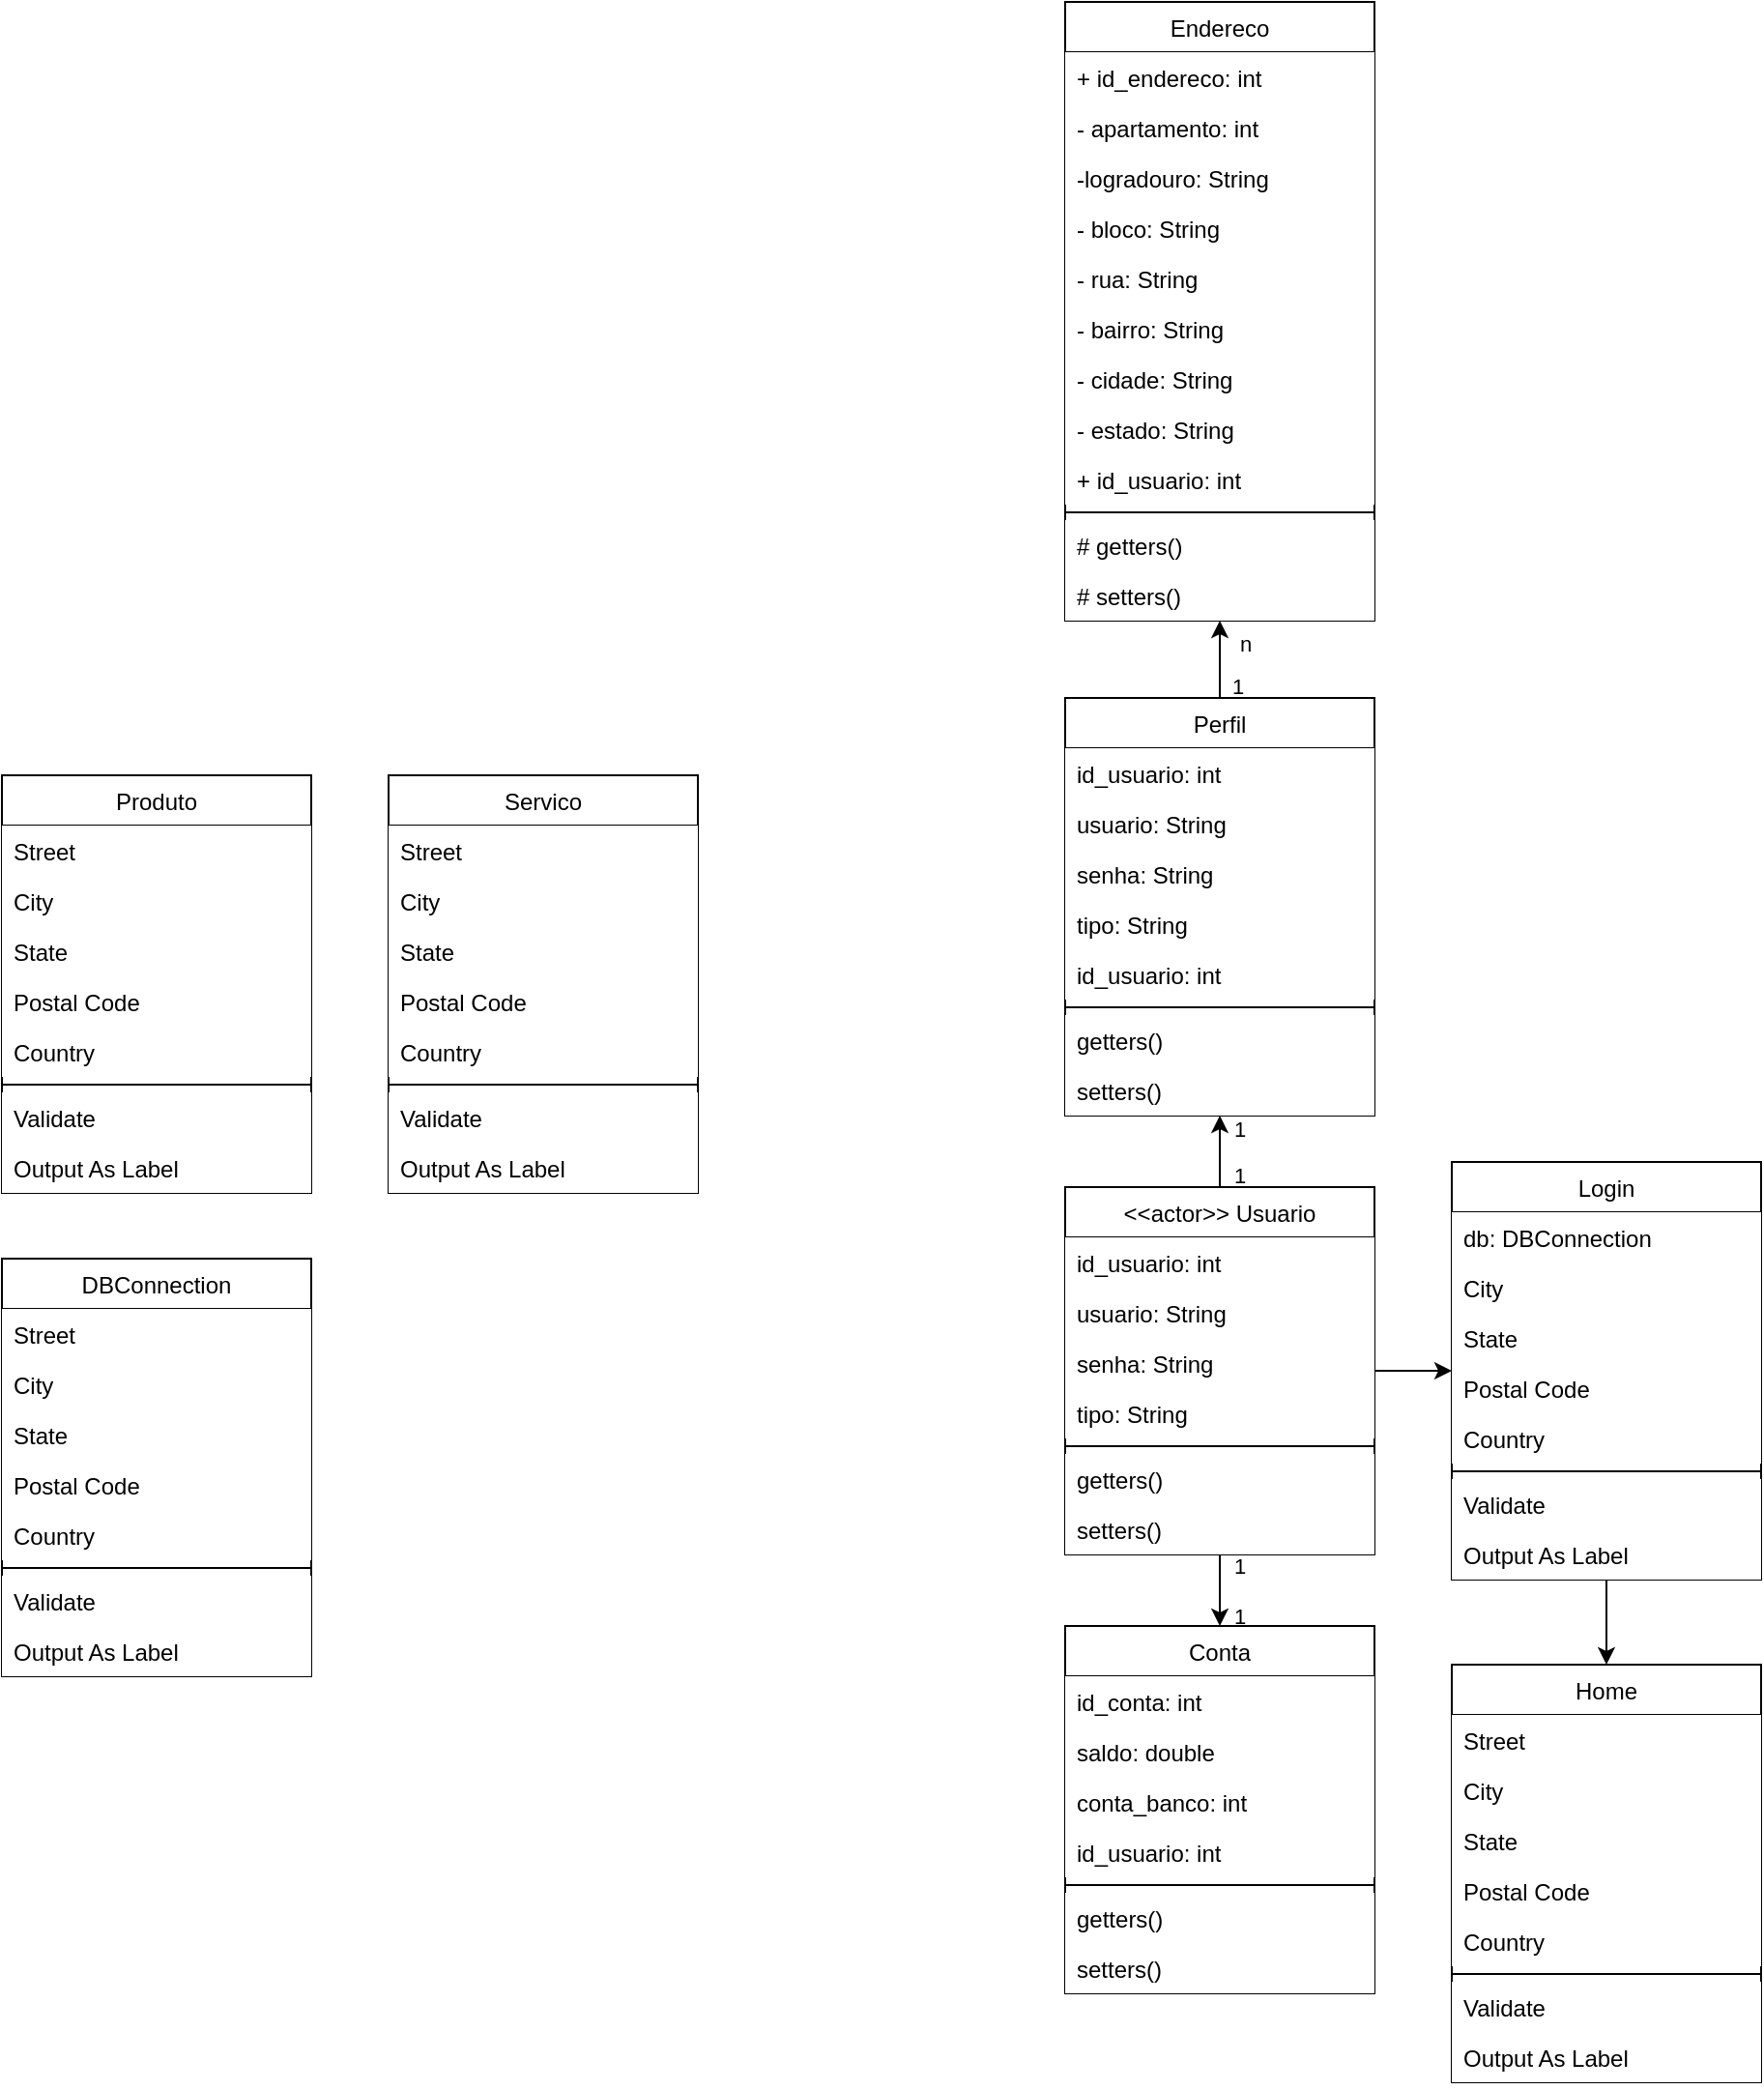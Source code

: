 <mxfile version="23.1.2" type="github">
  <diagram id="C5RBs43oDa-KdzZeNtuy" name="Page-1">
    <mxGraphModel dx="2193" dy="752" grid="1" gridSize="10" guides="1" tooltips="1" connect="1" arrows="1" fold="1" page="1" pageScale="1" pageWidth="827" pageHeight="1169" math="0" shadow="0">
      <root>
        <mxCell id="WIyWlLk6GJQsqaUBKTNV-0" />
        <mxCell id="WIyWlLk6GJQsqaUBKTNV-1" parent="WIyWlLk6GJQsqaUBKTNV-0" />
        <mxCell id="yMXAsZ4megCx-_pCpy9P-55" style="edgeStyle=orthogonalEdgeStyle;rounded=0;orthogonalLoop=1;jettySize=auto;html=1;exitX=0.5;exitY=1;exitDx=0;exitDy=0;entryX=0.5;entryY=0;entryDx=0;entryDy=0;" edge="1" parent="WIyWlLk6GJQsqaUBKTNV-1" source="zkfFHV4jXpPFQw0GAbJ--17" target="yMXAsZ4megCx-_pCpy9P-9">
          <mxGeometry relative="1" as="geometry" />
        </mxCell>
        <mxCell id="zkfFHV4jXpPFQw0GAbJ--17" value="Login" style="swimlane;fontStyle=0;align=center;verticalAlign=top;childLayout=stackLayout;horizontal=1;startSize=26;horizontalStack=0;resizeParent=1;resizeLast=0;collapsible=1;marginBottom=0;rounded=0;shadow=0;strokeWidth=1;fillColor=default;gradientColor=none;" parent="WIyWlLk6GJQsqaUBKTNV-1" vertex="1">
          <mxGeometry x="600" y="660" width="160" height="216" as="geometry">
            <mxRectangle x="550" y="140" width="160" height="26" as="alternateBounds" />
          </mxGeometry>
        </mxCell>
        <mxCell id="zkfFHV4jXpPFQw0GAbJ--18" value="db: DBConnection" style="text;align=left;verticalAlign=top;spacingLeft=4;spacingRight=4;overflow=hidden;rotatable=0;points=[[0,0.5],[1,0.5]];portConstraint=eastwest;fillColor=default;" parent="zkfFHV4jXpPFQw0GAbJ--17" vertex="1">
          <mxGeometry y="26" width="160" height="26" as="geometry" />
        </mxCell>
        <mxCell id="zkfFHV4jXpPFQw0GAbJ--19" value="City" style="text;align=left;verticalAlign=top;spacingLeft=4;spacingRight=4;overflow=hidden;rotatable=0;points=[[0,0.5],[1,0.5]];portConstraint=eastwest;rounded=0;shadow=0;html=0;fillColor=default;" parent="zkfFHV4jXpPFQw0GAbJ--17" vertex="1">
          <mxGeometry y="52" width="160" height="26" as="geometry" />
        </mxCell>
        <mxCell id="zkfFHV4jXpPFQw0GAbJ--20" value="State" style="text;align=left;verticalAlign=top;spacingLeft=4;spacingRight=4;overflow=hidden;rotatable=0;points=[[0,0.5],[1,0.5]];portConstraint=eastwest;rounded=0;shadow=0;html=0;fillColor=default;" parent="zkfFHV4jXpPFQw0GAbJ--17" vertex="1">
          <mxGeometry y="78" width="160" height="26" as="geometry" />
        </mxCell>
        <mxCell id="zkfFHV4jXpPFQw0GAbJ--21" value="Postal Code" style="text;align=left;verticalAlign=top;spacingLeft=4;spacingRight=4;overflow=hidden;rotatable=0;points=[[0,0.5],[1,0.5]];portConstraint=eastwest;rounded=0;shadow=0;html=0;fillColor=default;" parent="zkfFHV4jXpPFQw0GAbJ--17" vertex="1">
          <mxGeometry y="104" width="160" height="26" as="geometry" />
        </mxCell>
        <mxCell id="zkfFHV4jXpPFQw0GAbJ--22" value="Country" style="text;align=left;verticalAlign=top;spacingLeft=4;spacingRight=4;overflow=hidden;rotatable=0;points=[[0,0.5],[1,0.5]];portConstraint=eastwest;rounded=0;shadow=0;html=0;fillColor=default;" parent="zkfFHV4jXpPFQw0GAbJ--17" vertex="1">
          <mxGeometry y="130" width="160" height="26" as="geometry" />
        </mxCell>
        <mxCell id="zkfFHV4jXpPFQw0GAbJ--23" value="" style="line;html=1;strokeWidth=1;align=left;verticalAlign=middle;spacingTop=-1;spacingLeft=3;spacingRight=3;rotatable=0;labelPosition=right;points=[];portConstraint=eastwest;" parent="zkfFHV4jXpPFQw0GAbJ--17" vertex="1">
          <mxGeometry y="156" width="160" height="8" as="geometry" />
        </mxCell>
        <mxCell id="zkfFHV4jXpPFQw0GAbJ--24" value="Validate" style="text;align=left;verticalAlign=top;spacingLeft=4;spacingRight=4;overflow=hidden;rotatable=0;points=[[0,0.5],[1,0.5]];portConstraint=eastwest;fillColor=default;" parent="zkfFHV4jXpPFQw0GAbJ--17" vertex="1">
          <mxGeometry y="164" width="160" height="26" as="geometry" />
        </mxCell>
        <mxCell id="zkfFHV4jXpPFQw0GAbJ--25" value="Output As Label" style="text;align=left;verticalAlign=top;spacingLeft=4;spacingRight=4;overflow=hidden;rotatable=0;points=[[0,0.5],[1,0.5]];portConstraint=eastwest;fillColor=default;" parent="zkfFHV4jXpPFQw0GAbJ--17" vertex="1">
          <mxGeometry y="190" width="160" height="26" as="geometry" />
        </mxCell>
        <mxCell id="yMXAsZ4megCx-_pCpy9P-9" value="Home" style="swimlane;fontStyle=0;align=center;verticalAlign=top;childLayout=stackLayout;horizontal=1;startSize=26;horizontalStack=0;resizeParent=1;resizeLast=0;collapsible=1;marginBottom=0;rounded=0;shadow=0;strokeWidth=1;fillColor=default;gradientColor=none;" vertex="1" parent="WIyWlLk6GJQsqaUBKTNV-1">
          <mxGeometry x="600" y="920" width="160" height="216" as="geometry">
            <mxRectangle x="550" y="140" width="160" height="26" as="alternateBounds" />
          </mxGeometry>
        </mxCell>
        <mxCell id="yMXAsZ4megCx-_pCpy9P-10" value="Street" style="text;align=left;verticalAlign=top;spacingLeft=4;spacingRight=4;overflow=hidden;rotatable=0;points=[[0,0.5],[1,0.5]];portConstraint=eastwest;fillColor=default;" vertex="1" parent="yMXAsZ4megCx-_pCpy9P-9">
          <mxGeometry y="26" width="160" height="26" as="geometry" />
        </mxCell>
        <mxCell id="yMXAsZ4megCx-_pCpy9P-11" value="City" style="text;align=left;verticalAlign=top;spacingLeft=4;spacingRight=4;overflow=hidden;rotatable=0;points=[[0,0.5],[1,0.5]];portConstraint=eastwest;rounded=0;shadow=0;html=0;fillColor=default;" vertex="1" parent="yMXAsZ4megCx-_pCpy9P-9">
          <mxGeometry y="52" width="160" height="26" as="geometry" />
        </mxCell>
        <mxCell id="yMXAsZ4megCx-_pCpy9P-12" value="State" style="text;align=left;verticalAlign=top;spacingLeft=4;spacingRight=4;overflow=hidden;rotatable=0;points=[[0,0.5],[1,0.5]];portConstraint=eastwest;rounded=0;shadow=0;html=0;fillColor=default;" vertex="1" parent="yMXAsZ4megCx-_pCpy9P-9">
          <mxGeometry y="78" width="160" height="26" as="geometry" />
        </mxCell>
        <mxCell id="yMXAsZ4megCx-_pCpy9P-13" value="Postal Code" style="text;align=left;verticalAlign=top;spacingLeft=4;spacingRight=4;overflow=hidden;rotatable=0;points=[[0,0.5],[1,0.5]];portConstraint=eastwest;rounded=0;shadow=0;html=0;fillColor=default;" vertex="1" parent="yMXAsZ4megCx-_pCpy9P-9">
          <mxGeometry y="104" width="160" height="26" as="geometry" />
        </mxCell>
        <mxCell id="yMXAsZ4megCx-_pCpy9P-14" value="Country" style="text;align=left;verticalAlign=top;spacingLeft=4;spacingRight=4;overflow=hidden;rotatable=0;points=[[0,0.5],[1,0.5]];portConstraint=eastwest;rounded=0;shadow=0;html=0;fillColor=default;" vertex="1" parent="yMXAsZ4megCx-_pCpy9P-9">
          <mxGeometry y="130" width="160" height="26" as="geometry" />
        </mxCell>
        <mxCell id="yMXAsZ4megCx-_pCpy9P-15" value="" style="line;html=1;strokeWidth=1;align=left;verticalAlign=middle;spacingTop=-1;spacingLeft=3;spacingRight=3;rotatable=0;labelPosition=right;points=[];portConstraint=eastwest;" vertex="1" parent="yMXAsZ4megCx-_pCpy9P-9">
          <mxGeometry y="156" width="160" height="8" as="geometry" />
        </mxCell>
        <mxCell id="yMXAsZ4megCx-_pCpy9P-16" value="Validate" style="text;align=left;verticalAlign=top;spacingLeft=4;spacingRight=4;overflow=hidden;rotatable=0;points=[[0,0.5],[1,0.5]];portConstraint=eastwest;fillColor=default;" vertex="1" parent="yMXAsZ4megCx-_pCpy9P-9">
          <mxGeometry y="164" width="160" height="26" as="geometry" />
        </mxCell>
        <mxCell id="yMXAsZ4megCx-_pCpy9P-17" value="Output As Label" style="text;align=left;verticalAlign=top;spacingLeft=4;spacingRight=4;overflow=hidden;rotatable=0;points=[[0,0.5],[1,0.5]];portConstraint=eastwest;fillColor=default;" vertex="1" parent="yMXAsZ4megCx-_pCpy9P-9">
          <mxGeometry y="190" width="160" height="26" as="geometry" />
        </mxCell>
        <mxCell id="yMXAsZ4megCx-_pCpy9P-56" style="edgeStyle=orthogonalEdgeStyle;rounded=0;orthogonalLoop=1;jettySize=auto;html=1;entryX=0;entryY=0.5;entryDx=0;entryDy=0;" edge="1" parent="WIyWlLk6GJQsqaUBKTNV-1" source="yMXAsZ4megCx-_pCpy9P-18" target="zkfFHV4jXpPFQw0GAbJ--17">
          <mxGeometry relative="1" as="geometry" />
        </mxCell>
        <mxCell id="yMXAsZ4megCx-_pCpy9P-65" style="edgeStyle=orthogonalEdgeStyle;rounded=0;orthogonalLoop=1;jettySize=auto;html=1;entryX=0.5;entryY=0;entryDx=0;entryDy=0;" edge="1" parent="WIyWlLk6GJQsqaUBKTNV-1" target="yMXAsZ4megCx-_pCpy9P-57">
          <mxGeometry relative="1" as="geometry">
            <mxPoint x="480" y="863" as="sourcePoint" />
          </mxGeometry>
        </mxCell>
        <mxCell id="yMXAsZ4megCx-_pCpy9P-80" value="1" style="edgeLabel;html=1;align=center;verticalAlign=middle;resizable=0;points=[];" vertex="1" connectable="0" parent="yMXAsZ4megCx-_pCpy9P-65">
          <mxGeometry x="-0.71" relative="1" as="geometry">
            <mxPoint x="10" as="offset" />
          </mxGeometry>
        </mxCell>
        <mxCell id="yMXAsZ4megCx-_pCpy9P-81" value="1" style="edgeLabel;html=1;align=center;verticalAlign=middle;resizable=0;points=[];" vertex="1" connectable="0" parent="yMXAsZ4megCx-_pCpy9P-65">
          <mxGeometry x="0.412" y="-1" relative="1" as="geometry">
            <mxPoint x="11" y="6" as="offset" />
          </mxGeometry>
        </mxCell>
        <mxCell id="yMXAsZ4megCx-_pCpy9P-74" style="edgeStyle=orthogonalEdgeStyle;rounded=0;orthogonalLoop=1;jettySize=auto;html=1;entryX=0.5;entryY=1;entryDx=0;entryDy=0;" edge="1" parent="WIyWlLk6GJQsqaUBKTNV-1" source="yMXAsZ4megCx-_pCpy9P-18" target="yMXAsZ4megCx-_pCpy9P-66">
          <mxGeometry relative="1" as="geometry" />
        </mxCell>
        <mxCell id="yMXAsZ4megCx-_pCpy9P-82" value="1" style="edgeLabel;html=1;align=center;verticalAlign=middle;resizable=0;points=[];" vertex="1" connectable="0" parent="yMXAsZ4megCx-_pCpy9P-74">
          <mxGeometry x="0.477" y="1" relative="1" as="geometry">
            <mxPoint x="11" y="-4" as="offset" />
          </mxGeometry>
        </mxCell>
        <mxCell id="yMXAsZ4megCx-_pCpy9P-83" value="1" style="edgeLabel;html=1;align=center;verticalAlign=middle;resizable=0;points=[];" vertex="1" connectable="0" parent="yMXAsZ4megCx-_pCpy9P-74">
          <mxGeometry x="-0.453" y="-1" relative="1" as="geometry">
            <mxPoint x="9" y="6" as="offset" />
          </mxGeometry>
        </mxCell>
        <mxCell id="yMXAsZ4megCx-_pCpy9P-18" value="&lt;&lt;actor&gt;&gt; Usuario" style="swimlane;fontStyle=0;align=center;verticalAlign=top;childLayout=stackLayout;horizontal=1;startSize=26;horizontalStack=0;resizeParent=1;resizeLast=0;collapsible=1;marginBottom=0;rounded=0;shadow=0;strokeWidth=1;fillColor=default;gradientColor=none;" vertex="1" parent="WIyWlLk6GJQsqaUBKTNV-1">
          <mxGeometry x="400" y="673" width="160" height="190" as="geometry">
            <mxRectangle x="550" y="140" width="160" height="26" as="alternateBounds" />
          </mxGeometry>
        </mxCell>
        <mxCell id="yMXAsZ4megCx-_pCpy9P-19" value="id_usuario: int" style="text;align=left;verticalAlign=top;spacingLeft=4;spacingRight=4;overflow=hidden;rotatable=0;points=[[0,0.5],[1,0.5]];portConstraint=eastwest;fillColor=default;" vertex="1" parent="yMXAsZ4megCx-_pCpy9P-18">
          <mxGeometry y="26" width="160" height="26" as="geometry" />
        </mxCell>
        <mxCell id="yMXAsZ4megCx-_pCpy9P-20" value="usuario: String" style="text;align=left;verticalAlign=top;spacingLeft=4;spacingRight=4;overflow=hidden;rotatable=0;points=[[0,0.5],[1,0.5]];portConstraint=eastwest;rounded=0;shadow=0;html=0;fillColor=default;" vertex="1" parent="yMXAsZ4megCx-_pCpy9P-18">
          <mxGeometry y="52" width="160" height="26" as="geometry" />
        </mxCell>
        <mxCell id="yMXAsZ4megCx-_pCpy9P-21" value="senha: String" style="text;align=left;verticalAlign=top;spacingLeft=4;spacingRight=4;overflow=hidden;rotatable=0;points=[[0,0.5],[1,0.5]];portConstraint=eastwest;rounded=0;shadow=0;html=0;fillColor=default;" vertex="1" parent="yMXAsZ4megCx-_pCpy9P-18">
          <mxGeometry y="78" width="160" height="26" as="geometry" />
        </mxCell>
        <mxCell id="yMXAsZ4megCx-_pCpy9P-22" value="tipo: String" style="text;align=left;verticalAlign=top;spacingLeft=4;spacingRight=4;overflow=hidden;rotatable=0;points=[[0,0.5],[1,0.5]];portConstraint=eastwest;rounded=0;shadow=0;html=0;fillColor=default;" vertex="1" parent="yMXAsZ4megCx-_pCpy9P-18">
          <mxGeometry y="104" width="160" height="26" as="geometry" />
        </mxCell>
        <mxCell id="yMXAsZ4megCx-_pCpy9P-24" value="" style="line;html=1;strokeWidth=1;align=left;verticalAlign=middle;spacingTop=-1;spacingLeft=3;spacingRight=3;rotatable=0;labelPosition=right;points=[];portConstraint=eastwest;" vertex="1" parent="yMXAsZ4megCx-_pCpy9P-18">
          <mxGeometry y="130" width="160" height="8" as="geometry" />
        </mxCell>
        <mxCell id="yMXAsZ4megCx-_pCpy9P-25" value="getters()" style="text;align=left;verticalAlign=top;spacingLeft=4;spacingRight=4;overflow=hidden;rotatable=0;points=[[0,0.5],[1,0.5]];portConstraint=eastwest;fillColor=default;" vertex="1" parent="yMXAsZ4megCx-_pCpy9P-18">
          <mxGeometry y="138" width="160" height="26" as="geometry" />
        </mxCell>
        <mxCell id="yMXAsZ4megCx-_pCpy9P-26" value="setters()" style="text;align=left;verticalAlign=top;spacingLeft=4;spacingRight=4;overflow=hidden;rotatable=0;points=[[0,0.5],[1,0.5]];portConstraint=eastwest;fillColor=default;" vertex="1" parent="yMXAsZ4megCx-_pCpy9P-18">
          <mxGeometry y="164" width="160" height="26" as="geometry" />
        </mxCell>
        <mxCell id="yMXAsZ4megCx-_pCpy9P-27" value="DBConnection" style="swimlane;fontStyle=0;align=center;verticalAlign=top;childLayout=stackLayout;horizontal=1;startSize=26;horizontalStack=0;resizeParent=1;resizeLast=0;collapsible=1;marginBottom=0;rounded=0;shadow=0;strokeWidth=1;fillColor=default;gradientColor=none;" vertex="1" parent="WIyWlLk6GJQsqaUBKTNV-1">
          <mxGeometry x="-150" y="710" width="160" height="216" as="geometry">
            <mxRectangle x="550" y="140" width="160" height="26" as="alternateBounds" />
          </mxGeometry>
        </mxCell>
        <mxCell id="yMXAsZ4megCx-_pCpy9P-28" value="Street" style="text;align=left;verticalAlign=top;spacingLeft=4;spacingRight=4;overflow=hidden;rotatable=0;points=[[0,0.5],[1,0.5]];portConstraint=eastwest;fillColor=default;" vertex="1" parent="yMXAsZ4megCx-_pCpy9P-27">
          <mxGeometry y="26" width="160" height="26" as="geometry" />
        </mxCell>
        <mxCell id="yMXAsZ4megCx-_pCpy9P-29" value="City" style="text;align=left;verticalAlign=top;spacingLeft=4;spacingRight=4;overflow=hidden;rotatable=0;points=[[0,0.5],[1,0.5]];portConstraint=eastwest;rounded=0;shadow=0;html=0;fillColor=default;" vertex="1" parent="yMXAsZ4megCx-_pCpy9P-27">
          <mxGeometry y="52" width="160" height="26" as="geometry" />
        </mxCell>
        <mxCell id="yMXAsZ4megCx-_pCpy9P-30" value="State" style="text;align=left;verticalAlign=top;spacingLeft=4;spacingRight=4;overflow=hidden;rotatable=0;points=[[0,0.5],[1,0.5]];portConstraint=eastwest;rounded=0;shadow=0;html=0;fillColor=default;" vertex="1" parent="yMXAsZ4megCx-_pCpy9P-27">
          <mxGeometry y="78" width="160" height="26" as="geometry" />
        </mxCell>
        <mxCell id="yMXAsZ4megCx-_pCpy9P-31" value="Postal Code" style="text;align=left;verticalAlign=top;spacingLeft=4;spacingRight=4;overflow=hidden;rotatable=0;points=[[0,0.5],[1,0.5]];portConstraint=eastwest;rounded=0;shadow=0;html=0;fillColor=default;" vertex="1" parent="yMXAsZ4megCx-_pCpy9P-27">
          <mxGeometry y="104" width="160" height="26" as="geometry" />
        </mxCell>
        <mxCell id="yMXAsZ4megCx-_pCpy9P-32" value="Country" style="text;align=left;verticalAlign=top;spacingLeft=4;spacingRight=4;overflow=hidden;rotatable=0;points=[[0,0.5],[1,0.5]];portConstraint=eastwest;rounded=0;shadow=0;html=0;fillColor=default;" vertex="1" parent="yMXAsZ4megCx-_pCpy9P-27">
          <mxGeometry y="130" width="160" height="26" as="geometry" />
        </mxCell>
        <mxCell id="yMXAsZ4megCx-_pCpy9P-33" value="" style="line;html=1;strokeWidth=1;align=left;verticalAlign=middle;spacingTop=-1;spacingLeft=3;spacingRight=3;rotatable=0;labelPosition=right;points=[];portConstraint=eastwest;" vertex="1" parent="yMXAsZ4megCx-_pCpy9P-27">
          <mxGeometry y="156" width="160" height="8" as="geometry" />
        </mxCell>
        <mxCell id="yMXAsZ4megCx-_pCpy9P-34" value="Validate" style="text;align=left;verticalAlign=top;spacingLeft=4;spacingRight=4;overflow=hidden;rotatable=0;points=[[0,0.5],[1,0.5]];portConstraint=eastwest;fillColor=default;" vertex="1" parent="yMXAsZ4megCx-_pCpy9P-27">
          <mxGeometry y="164" width="160" height="26" as="geometry" />
        </mxCell>
        <mxCell id="yMXAsZ4megCx-_pCpy9P-35" value="Output As Label" style="text;align=left;verticalAlign=top;spacingLeft=4;spacingRight=4;overflow=hidden;rotatable=0;points=[[0,0.5],[1,0.5]];portConstraint=eastwest;fillColor=default;" vertex="1" parent="yMXAsZ4megCx-_pCpy9P-27">
          <mxGeometry y="190" width="160" height="26" as="geometry" />
        </mxCell>
        <mxCell id="yMXAsZ4megCx-_pCpy9P-36" value="Produto" style="swimlane;fontStyle=0;align=center;verticalAlign=top;childLayout=stackLayout;horizontal=1;startSize=26;horizontalStack=0;resizeParent=1;resizeLast=0;collapsible=1;marginBottom=0;rounded=0;shadow=0;strokeWidth=1;fillColor=default;gradientColor=none;" vertex="1" parent="WIyWlLk6GJQsqaUBKTNV-1">
          <mxGeometry x="-150" y="460" width="160" height="216" as="geometry">
            <mxRectangle x="550" y="140" width="160" height="26" as="alternateBounds" />
          </mxGeometry>
        </mxCell>
        <mxCell id="yMXAsZ4megCx-_pCpy9P-37" value="Street" style="text;align=left;verticalAlign=top;spacingLeft=4;spacingRight=4;overflow=hidden;rotatable=0;points=[[0,0.5],[1,0.5]];portConstraint=eastwest;fillColor=default;" vertex="1" parent="yMXAsZ4megCx-_pCpy9P-36">
          <mxGeometry y="26" width="160" height="26" as="geometry" />
        </mxCell>
        <mxCell id="yMXAsZ4megCx-_pCpy9P-38" value="City" style="text;align=left;verticalAlign=top;spacingLeft=4;spacingRight=4;overflow=hidden;rotatable=0;points=[[0,0.5],[1,0.5]];portConstraint=eastwest;rounded=0;shadow=0;html=0;fillColor=default;" vertex="1" parent="yMXAsZ4megCx-_pCpy9P-36">
          <mxGeometry y="52" width="160" height="26" as="geometry" />
        </mxCell>
        <mxCell id="yMXAsZ4megCx-_pCpy9P-39" value="State" style="text;align=left;verticalAlign=top;spacingLeft=4;spacingRight=4;overflow=hidden;rotatable=0;points=[[0,0.5],[1,0.5]];portConstraint=eastwest;rounded=0;shadow=0;html=0;fillColor=default;" vertex="1" parent="yMXAsZ4megCx-_pCpy9P-36">
          <mxGeometry y="78" width="160" height="26" as="geometry" />
        </mxCell>
        <mxCell id="yMXAsZ4megCx-_pCpy9P-40" value="Postal Code" style="text;align=left;verticalAlign=top;spacingLeft=4;spacingRight=4;overflow=hidden;rotatable=0;points=[[0,0.5],[1,0.5]];portConstraint=eastwest;rounded=0;shadow=0;html=0;fillColor=default;" vertex="1" parent="yMXAsZ4megCx-_pCpy9P-36">
          <mxGeometry y="104" width="160" height="26" as="geometry" />
        </mxCell>
        <mxCell id="yMXAsZ4megCx-_pCpy9P-41" value="Country" style="text;align=left;verticalAlign=top;spacingLeft=4;spacingRight=4;overflow=hidden;rotatable=0;points=[[0,0.5],[1,0.5]];portConstraint=eastwest;rounded=0;shadow=0;html=0;fillColor=default;" vertex="1" parent="yMXAsZ4megCx-_pCpy9P-36">
          <mxGeometry y="130" width="160" height="26" as="geometry" />
        </mxCell>
        <mxCell id="yMXAsZ4megCx-_pCpy9P-42" value="" style="line;html=1;strokeWidth=1;align=left;verticalAlign=middle;spacingTop=-1;spacingLeft=3;spacingRight=3;rotatable=0;labelPosition=right;points=[];portConstraint=eastwest;" vertex="1" parent="yMXAsZ4megCx-_pCpy9P-36">
          <mxGeometry y="156" width="160" height="8" as="geometry" />
        </mxCell>
        <mxCell id="yMXAsZ4megCx-_pCpy9P-43" value="Validate" style="text;align=left;verticalAlign=top;spacingLeft=4;spacingRight=4;overflow=hidden;rotatable=0;points=[[0,0.5],[1,0.5]];portConstraint=eastwest;fillColor=default;" vertex="1" parent="yMXAsZ4megCx-_pCpy9P-36">
          <mxGeometry y="164" width="160" height="26" as="geometry" />
        </mxCell>
        <mxCell id="yMXAsZ4megCx-_pCpy9P-44" value="Output As Label" style="text;align=left;verticalAlign=top;spacingLeft=4;spacingRight=4;overflow=hidden;rotatable=0;points=[[0,0.5],[1,0.5]];portConstraint=eastwest;fillColor=default;" vertex="1" parent="yMXAsZ4megCx-_pCpy9P-36">
          <mxGeometry y="190" width="160" height="26" as="geometry" />
        </mxCell>
        <mxCell id="yMXAsZ4megCx-_pCpy9P-45" value="Servico" style="swimlane;fontStyle=0;align=center;verticalAlign=top;childLayout=stackLayout;horizontal=1;startSize=26;horizontalStack=0;resizeParent=1;resizeLast=0;collapsible=1;marginBottom=0;rounded=0;shadow=0;strokeWidth=1;fillColor=default;gradientColor=none;" vertex="1" parent="WIyWlLk6GJQsqaUBKTNV-1">
          <mxGeometry x="50" y="460" width="160" height="216" as="geometry">
            <mxRectangle x="550" y="140" width="160" height="26" as="alternateBounds" />
          </mxGeometry>
        </mxCell>
        <mxCell id="yMXAsZ4megCx-_pCpy9P-46" value="Street" style="text;align=left;verticalAlign=top;spacingLeft=4;spacingRight=4;overflow=hidden;rotatable=0;points=[[0,0.5],[1,0.5]];portConstraint=eastwest;fillColor=default;" vertex="1" parent="yMXAsZ4megCx-_pCpy9P-45">
          <mxGeometry y="26" width="160" height="26" as="geometry" />
        </mxCell>
        <mxCell id="yMXAsZ4megCx-_pCpy9P-47" value="City" style="text;align=left;verticalAlign=top;spacingLeft=4;spacingRight=4;overflow=hidden;rotatable=0;points=[[0,0.5],[1,0.5]];portConstraint=eastwest;rounded=0;shadow=0;html=0;fillColor=default;" vertex="1" parent="yMXAsZ4megCx-_pCpy9P-45">
          <mxGeometry y="52" width="160" height="26" as="geometry" />
        </mxCell>
        <mxCell id="yMXAsZ4megCx-_pCpy9P-48" value="State" style="text;align=left;verticalAlign=top;spacingLeft=4;spacingRight=4;overflow=hidden;rotatable=0;points=[[0,0.5],[1,0.5]];portConstraint=eastwest;rounded=0;shadow=0;html=0;fillColor=default;" vertex="1" parent="yMXAsZ4megCx-_pCpy9P-45">
          <mxGeometry y="78" width="160" height="26" as="geometry" />
        </mxCell>
        <mxCell id="yMXAsZ4megCx-_pCpy9P-49" value="Postal Code" style="text;align=left;verticalAlign=top;spacingLeft=4;spacingRight=4;overflow=hidden;rotatable=0;points=[[0,0.5],[1,0.5]];portConstraint=eastwest;rounded=0;shadow=0;html=0;fillColor=default;" vertex="1" parent="yMXAsZ4megCx-_pCpy9P-45">
          <mxGeometry y="104" width="160" height="26" as="geometry" />
        </mxCell>
        <mxCell id="yMXAsZ4megCx-_pCpy9P-50" value="Country" style="text;align=left;verticalAlign=top;spacingLeft=4;spacingRight=4;overflow=hidden;rotatable=0;points=[[0,0.5],[1,0.5]];portConstraint=eastwest;rounded=0;shadow=0;html=0;fillColor=default;" vertex="1" parent="yMXAsZ4megCx-_pCpy9P-45">
          <mxGeometry y="130" width="160" height="26" as="geometry" />
        </mxCell>
        <mxCell id="yMXAsZ4megCx-_pCpy9P-51" value="" style="line;html=1;strokeWidth=1;align=left;verticalAlign=middle;spacingTop=-1;spacingLeft=3;spacingRight=3;rotatable=0;labelPosition=right;points=[];portConstraint=eastwest;" vertex="1" parent="yMXAsZ4megCx-_pCpy9P-45">
          <mxGeometry y="156" width="160" height="8" as="geometry" />
        </mxCell>
        <mxCell id="yMXAsZ4megCx-_pCpy9P-52" value="Validate" style="text;align=left;verticalAlign=top;spacingLeft=4;spacingRight=4;overflow=hidden;rotatable=0;points=[[0,0.5],[1,0.5]];portConstraint=eastwest;fillColor=default;" vertex="1" parent="yMXAsZ4megCx-_pCpy9P-45">
          <mxGeometry y="164" width="160" height="26" as="geometry" />
        </mxCell>
        <mxCell id="yMXAsZ4megCx-_pCpy9P-53" value="Output As Label" style="text;align=left;verticalAlign=top;spacingLeft=4;spacingRight=4;overflow=hidden;rotatable=0;points=[[0,0.5],[1,0.5]];portConstraint=eastwest;fillColor=default;" vertex="1" parent="yMXAsZ4megCx-_pCpy9P-45">
          <mxGeometry y="190" width="160" height="26" as="geometry" />
        </mxCell>
        <mxCell id="yMXAsZ4megCx-_pCpy9P-57" value="Conta" style="swimlane;fontStyle=0;align=center;verticalAlign=top;childLayout=stackLayout;horizontal=1;startSize=26;horizontalStack=0;resizeParent=1;resizeLast=0;collapsible=1;marginBottom=0;rounded=0;shadow=0;strokeWidth=1;fillColor=default;gradientColor=none;" vertex="1" parent="WIyWlLk6GJQsqaUBKTNV-1">
          <mxGeometry x="400" y="900" width="160" height="190" as="geometry">
            <mxRectangle x="550" y="140" width="160" height="26" as="alternateBounds" />
          </mxGeometry>
        </mxCell>
        <mxCell id="yMXAsZ4megCx-_pCpy9P-58" value="id_conta: int" style="text;align=left;verticalAlign=top;spacingLeft=4;spacingRight=4;overflow=hidden;rotatable=0;points=[[0,0.5],[1,0.5]];portConstraint=eastwest;fillColor=default;" vertex="1" parent="yMXAsZ4megCx-_pCpy9P-57">
          <mxGeometry y="26" width="160" height="26" as="geometry" />
        </mxCell>
        <mxCell id="yMXAsZ4megCx-_pCpy9P-59" value="saldo: double" style="text;align=left;verticalAlign=top;spacingLeft=4;spacingRight=4;overflow=hidden;rotatable=0;points=[[0,0.5],[1,0.5]];portConstraint=eastwest;rounded=0;shadow=0;html=0;fillColor=default;" vertex="1" parent="yMXAsZ4megCx-_pCpy9P-57">
          <mxGeometry y="52" width="160" height="26" as="geometry" />
        </mxCell>
        <mxCell id="yMXAsZ4megCx-_pCpy9P-60" value="conta_banco: int" style="text;align=left;verticalAlign=top;spacingLeft=4;spacingRight=4;overflow=hidden;rotatable=0;points=[[0,0.5],[1,0.5]];portConstraint=eastwest;rounded=0;shadow=0;html=0;fillColor=default;" vertex="1" parent="yMXAsZ4megCx-_pCpy9P-57">
          <mxGeometry y="78" width="160" height="26" as="geometry" />
        </mxCell>
        <mxCell id="yMXAsZ4megCx-_pCpy9P-61" value="id_usuario: int" style="text;align=left;verticalAlign=top;spacingLeft=4;spacingRight=4;overflow=hidden;rotatable=0;points=[[0,0.5],[1,0.5]];portConstraint=eastwest;rounded=0;shadow=0;html=0;fillColor=default;" vertex="1" parent="yMXAsZ4megCx-_pCpy9P-57">
          <mxGeometry y="104" width="160" height="26" as="geometry" />
        </mxCell>
        <mxCell id="yMXAsZ4megCx-_pCpy9P-62" value="" style="line;html=1;strokeWidth=1;align=left;verticalAlign=middle;spacingTop=-1;spacingLeft=3;spacingRight=3;rotatable=0;labelPosition=right;points=[];portConstraint=eastwest;" vertex="1" parent="yMXAsZ4megCx-_pCpy9P-57">
          <mxGeometry y="130" width="160" height="8" as="geometry" />
        </mxCell>
        <mxCell id="yMXAsZ4megCx-_pCpy9P-63" value="getters()" style="text;align=left;verticalAlign=top;spacingLeft=4;spacingRight=4;overflow=hidden;rotatable=0;points=[[0,0.5],[1,0.5]];portConstraint=eastwest;fillColor=default;" vertex="1" parent="yMXAsZ4megCx-_pCpy9P-57">
          <mxGeometry y="138" width="160" height="26" as="geometry" />
        </mxCell>
        <mxCell id="yMXAsZ4megCx-_pCpy9P-64" value="setters()" style="text;align=left;verticalAlign=top;spacingLeft=4;spacingRight=4;overflow=hidden;rotatable=0;points=[[0,0.5],[1,0.5]];portConstraint=eastwest;fillColor=default;" vertex="1" parent="yMXAsZ4megCx-_pCpy9P-57">
          <mxGeometry y="164" width="160" height="26" as="geometry" />
        </mxCell>
        <mxCell id="yMXAsZ4megCx-_pCpy9P-92" style="edgeStyle=orthogonalEdgeStyle;rounded=0;orthogonalLoop=1;jettySize=auto;html=1;entryX=0.5;entryY=1;entryDx=0;entryDy=0;" edge="1" parent="WIyWlLk6GJQsqaUBKTNV-1" source="yMXAsZ4megCx-_pCpy9P-66" target="yMXAsZ4megCx-_pCpy9P-84">
          <mxGeometry relative="1" as="geometry" />
        </mxCell>
        <mxCell id="yMXAsZ4megCx-_pCpy9P-101" value="n" style="edgeLabel;html=1;align=center;verticalAlign=middle;resizable=0;points=[];" vertex="1" connectable="0" parent="yMXAsZ4megCx-_pCpy9P-92">
          <mxGeometry x="0.407" y="2" relative="1" as="geometry">
            <mxPoint x="15" as="offset" />
          </mxGeometry>
        </mxCell>
        <mxCell id="yMXAsZ4megCx-_pCpy9P-102" value="1" style="edgeLabel;html=1;align=center;verticalAlign=middle;resizable=0;points=[];" vertex="1" connectable="0" parent="yMXAsZ4megCx-_pCpy9P-92">
          <mxGeometry x="-0.541" relative="1" as="geometry">
            <mxPoint x="9" y="3" as="offset" />
          </mxGeometry>
        </mxCell>
        <mxCell id="yMXAsZ4megCx-_pCpy9P-66" value="Perfil" style="swimlane;fontStyle=0;align=center;verticalAlign=top;childLayout=stackLayout;horizontal=1;startSize=26;horizontalStack=0;resizeParent=1;resizeLast=0;collapsible=1;marginBottom=0;rounded=0;shadow=0;strokeWidth=1;fillColor=default;gradientColor=none;" vertex="1" parent="WIyWlLk6GJQsqaUBKTNV-1">
          <mxGeometry x="400" y="420" width="160" height="216" as="geometry">
            <mxRectangle x="550" y="140" width="160" height="26" as="alternateBounds" />
          </mxGeometry>
        </mxCell>
        <mxCell id="yMXAsZ4megCx-_pCpy9P-67" value="id_usuario: int" style="text;align=left;verticalAlign=top;spacingLeft=4;spacingRight=4;overflow=hidden;rotatable=0;points=[[0,0.5],[1,0.5]];portConstraint=eastwest;fillColor=default;" vertex="1" parent="yMXAsZ4megCx-_pCpy9P-66">
          <mxGeometry y="26" width="160" height="26" as="geometry" />
        </mxCell>
        <mxCell id="yMXAsZ4megCx-_pCpy9P-68" value="usuario: String" style="text;align=left;verticalAlign=top;spacingLeft=4;spacingRight=4;overflow=hidden;rotatable=0;points=[[0,0.5],[1,0.5]];portConstraint=eastwest;rounded=0;shadow=0;html=0;fillColor=default;" vertex="1" parent="yMXAsZ4megCx-_pCpy9P-66">
          <mxGeometry y="52" width="160" height="26" as="geometry" />
        </mxCell>
        <mxCell id="yMXAsZ4megCx-_pCpy9P-69" value="senha: String" style="text;align=left;verticalAlign=top;spacingLeft=4;spacingRight=4;overflow=hidden;rotatable=0;points=[[0,0.5],[1,0.5]];portConstraint=eastwest;rounded=0;shadow=0;html=0;fillColor=default;" vertex="1" parent="yMXAsZ4megCx-_pCpy9P-66">
          <mxGeometry y="78" width="160" height="26" as="geometry" />
        </mxCell>
        <mxCell id="yMXAsZ4megCx-_pCpy9P-70" value="tipo: String" style="text;align=left;verticalAlign=top;spacingLeft=4;spacingRight=4;overflow=hidden;rotatable=0;points=[[0,0.5],[1,0.5]];portConstraint=eastwest;rounded=0;shadow=0;html=0;fillColor=default;" vertex="1" parent="yMXAsZ4megCx-_pCpy9P-66">
          <mxGeometry y="104" width="160" height="26" as="geometry" />
        </mxCell>
        <mxCell id="yMXAsZ4megCx-_pCpy9P-104" value="id_usuario: int" style="text;align=left;verticalAlign=top;spacingLeft=4;spacingRight=4;overflow=hidden;rotatable=0;points=[[0,0.5],[1,0.5]];portConstraint=eastwest;rounded=0;shadow=0;html=0;fillColor=default;" vertex="1" parent="yMXAsZ4megCx-_pCpy9P-66">
          <mxGeometry y="130" width="160" height="26" as="geometry" />
        </mxCell>
        <mxCell id="yMXAsZ4megCx-_pCpy9P-71" value="" style="line;html=1;strokeWidth=1;align=left;verticalAlign=middle;spacingTop=-1;spacingLeft=3;spacingRight=3;rotatable=0;labelPosition=right;points=[];portConstraint=eastwest;" vertex="1" parent="yMXAsZ4megCx-_pCpy9P-66">
          <mxGeometry y="156" width="160" height="8" as="geometry" />
        </mxCell>
        <mxCell id="yMXAsZ4megCx-_pCpy9P-72" value="getters()" style="text;align=left;verticalAlign=top;spacingLeft=4;spacingRight=4;overflow=hidden;rotatable=0;points=[[0,0.5],[1,0.5]];portConstraint=eastwest;fillColor=default;" vertex="1" parent="yMXAsZ4megCx-_pCpy9P-66">
          <mxGeometry y="164" width="160" height="26" as="geometry" />
        </mxCell>
        <mxCell id="yMXAsZ4megCx-_pCpy9P-73" value="setters()" style="text;align=left;verticalAlign=top;spacingLeft=4;spacingRight=4;overflow=hidden;rotatable=0;points=[[0,0.5],[1,0.5]];portConstraint=eastwest;fillColor=default;" vertex="1" parent="yMXAsZ4megCx-_pCpy9P-66">
          <mxGeometry y="190" width="160" height="26" as="geometry" />
        </mxCell>
        <mxCell id="yMXAsZ4megCx-_pCpy9P-84" value="Endereco" style="swimlane;fontStyle=0;align=center;verticalAlign=top;childLayout=stackLayout;horizontal=1;startSize=26;horizontalStack=0;resizeParent=1;resizeLast=0;collapsible=1;marginBottom=0;rounded=0;shadow=0;strokeWidth=1;fillColor=default;gradientColor=none;" vertex="1" parent="WIyWlLk6GJQsqaUBKTNV-1">
          <mxGeometry x="400" y="60" width="160" height="320" as="geometry">
            <mxRectangle x="550" y="140" width="160" height="26" as="alternateBounds" />
          </mxGeometry>
        </mxCell>
        <mxCell id="yMXAsZ4megCx-_pCpy9P-85" value="+ id_endereco: int" style="text;align=left;verticalAlign=top;spacingLeft=4;spacingRight=4;overflow=hidden;rotatable=0;points=[[0,0.5],[1,0.5]];portConstraint=eastwest;fillColor=default;" vertex="1" parent="yMXAsZ4megCx-_pCpy9P-84">
          <mxGeometry y="26" width="160" height="26" as="geometry" />
        </mxCell>
        <mxCell id="yMXAsZ4megCx-_pCpy9P-86" value="- apartamento: int" style="text;align=left;verticalAlign=top;spacingLeft=4;spacingRight=4;overflow=hidden;rotatable=0;points=[[0,0.5],[1,0.5]];portConstraint=eastwest;rounded=0;shadow=0;html=0;fillColor=default;" vertex="1" parent="yMXAsZ4megCx-_pCpy9P-84">
          <mxGeometry y="52" width="160" height="26" as="geometry" />
        </mxCell>
        <mxCell id="yMXAsZ4megCx-_pCpy9P-103" value="-logradouro: String" style="text;align=left;verticalAlign=top;spacingLeft=4;spacingRight=4;overflow=hidden;rotatable=0;points=[[0,0.5],[1,0.5]];portConstraint=eastwest;rounded=0;shadow=0;html=0;fillColor=default;" vertex="1" parent="yMXAsZ4megCx-_pCpy9P-84">
          <mxGeometry y="78" width="160" height="26" as="geometry" />
        </mxCell>
        <mxCell id="yMXAsZ4megCx-_pCpy9P-88" value="- bloco: String&#xa;" style="text;align=left;verticalAlign=top;spacingLeft=4;spacingRight=4;overflow=hidden;rotatable=0;points=[[0,0.5],[1,0.5]];portConstraint=eastwest;rounded=0;shadow=0;html=0;fillColor=default;" vertex="1" parent="yMXAsZ4megCx-_pCpy9P-84">
          <mxGeometry y="104" width="160" height="26" as="geometry" />
        </mxCell>
        <mxCell id="yMXAsZ4megCx-_pCpy9P-95" value="- rua: String" style="text;align=left;verticalAlign=top;spacingLeft=4;spacingRight=4;overflow=hidden;rotatable=0;points=[[0,0.5],[1,0.5]];portConstraint=eastwest;rounded=0;shadow=0;html=0;fillColor=default;" vertex="1" parent="yMXAsZ4megCx-_pCpy9P-84">
          <mxGeometry y="130" width="160" height="26" as="geometry" />
        </mxCell>
        <mxCell id="yMXAsZ4megCx-_pCpy9P-96" value="- bairro: String" style="text;align=left;verticalAlign=top;spacingLeft=4;spacingRight=4;overflow=hidden;rotatable=0;points=[[0,0.5],[1,0.5]];portConstraint=eastwest;rounded=0;shadow=0;html=0;fillColor=default;" vertex="1" parent="yMXAsZ4megCx-_pCpy9P-84">
          <mxGeometry y="156" width="160" height="26" as="geometry" />
        </mxCell>
        <mxCell id="yMXAsZ4megCx-_pCpy9P-97" value="- cidade: String" style="text;align=left;verticalAlign=top;spacingLeft=4;spacingRight=4;overflow=hidden;rotatable=0;points=[[0,0.5],[1,0.5]];portConstraint=eastwest;rounded=0;shadow=0;html=0;fillColor=default;" vertex="1" parent="yMXAsZ4megCx-_pCpy9P-84">
          <mxGeometry y="182" width="160" height="26" as="geometry" />
        </mxCell>
        <mxCell id="yMXAsZ4megCx-_pCpy9P-98" value="- estado: String" style="text;align=left;verticalAlign=top;spacingLeft=4;spacingRight=4;overflow=hidden;rotatable=0;points=[[0,0.5],[1,0.5]];portConstraint=eastwest;rounded=0;shadow=0;html=0;fillColor=default;" vertex="1" parent="yMXAsZ4megCx-_pCpy9P-84">
          <mxGeometry y="208" width="160" height="26" as="geometry" />
        </mxCell>
        <mxCell id="yMXAsZ4megCx-_pCpy9P-87" value="+ id_usuario: int" style="text;align=left;verticalAlign=top;spacingLeft=4;spacingRight=4;overflow=hidden;rotatable=0;points=[[0,0.5],[1,0.5]];portConstraint=eastwest;rounded=0;shadow=0;html=0;fillColor=default;" vertex="1" parent="yMXAsZ4megCx-_pCpy9P-84">
          <mxGeometry y="234" width="160" height="26" as="geometry" />
        </mxCell>
        <mxCell id="yMXAsZ4megCx-_pCpy9P-100" value="" style="line;html=1;strokeWidth=1;align=left;verticalAlign=middle;spacingTop=-1;spacingLeft=3;spacingRight=3;rotatable=0;labelPosition=right;points=[];portConstraint=eastwest;" vertex="1" parent="yMXAsZ4megCx-_pCpy9P-84">
          <mxGeometry y="260" width="160" height="8" as="geometry" />
        </mxCell>
        <mxCell id="yMXAsZ4megCx-_pCpy9P-90" value="# getters()" style="text;align=left;verticalAlign=top;spacingLeft=4;spacingRight=4;overflow=hidden;rotatable=0;points=[[0,0.5],[1,0.5]];portConstraint=eastwest;fillColor=default;" vertex="1" parent="yMXAsZ4megCx-_pCpy9P-84">
          <mxGeometry y="268" width="160" height="26" as="geometry" />
        </mxCell>
        <mxCell id="yMXAsZ4megCx-_pCpy9P-91" value="# setters()" style="text;align=left;verticalAlign=top;spacingLeft=4;spacingRight=4;overflow=hidden;rotatable=0;points=[[0,0.5],[1,0.5]];portConstraint=eastwest;fillColor=default;" vertex="1" parent="yMXAsZ4megCx-_pCpy9P-84">
          <mxGeometry y="294" width="160" height="26" as="geometry" />
        </mxCell>
      </root>
    </mxGraphModel>
  </diagram>
</mxfile>

